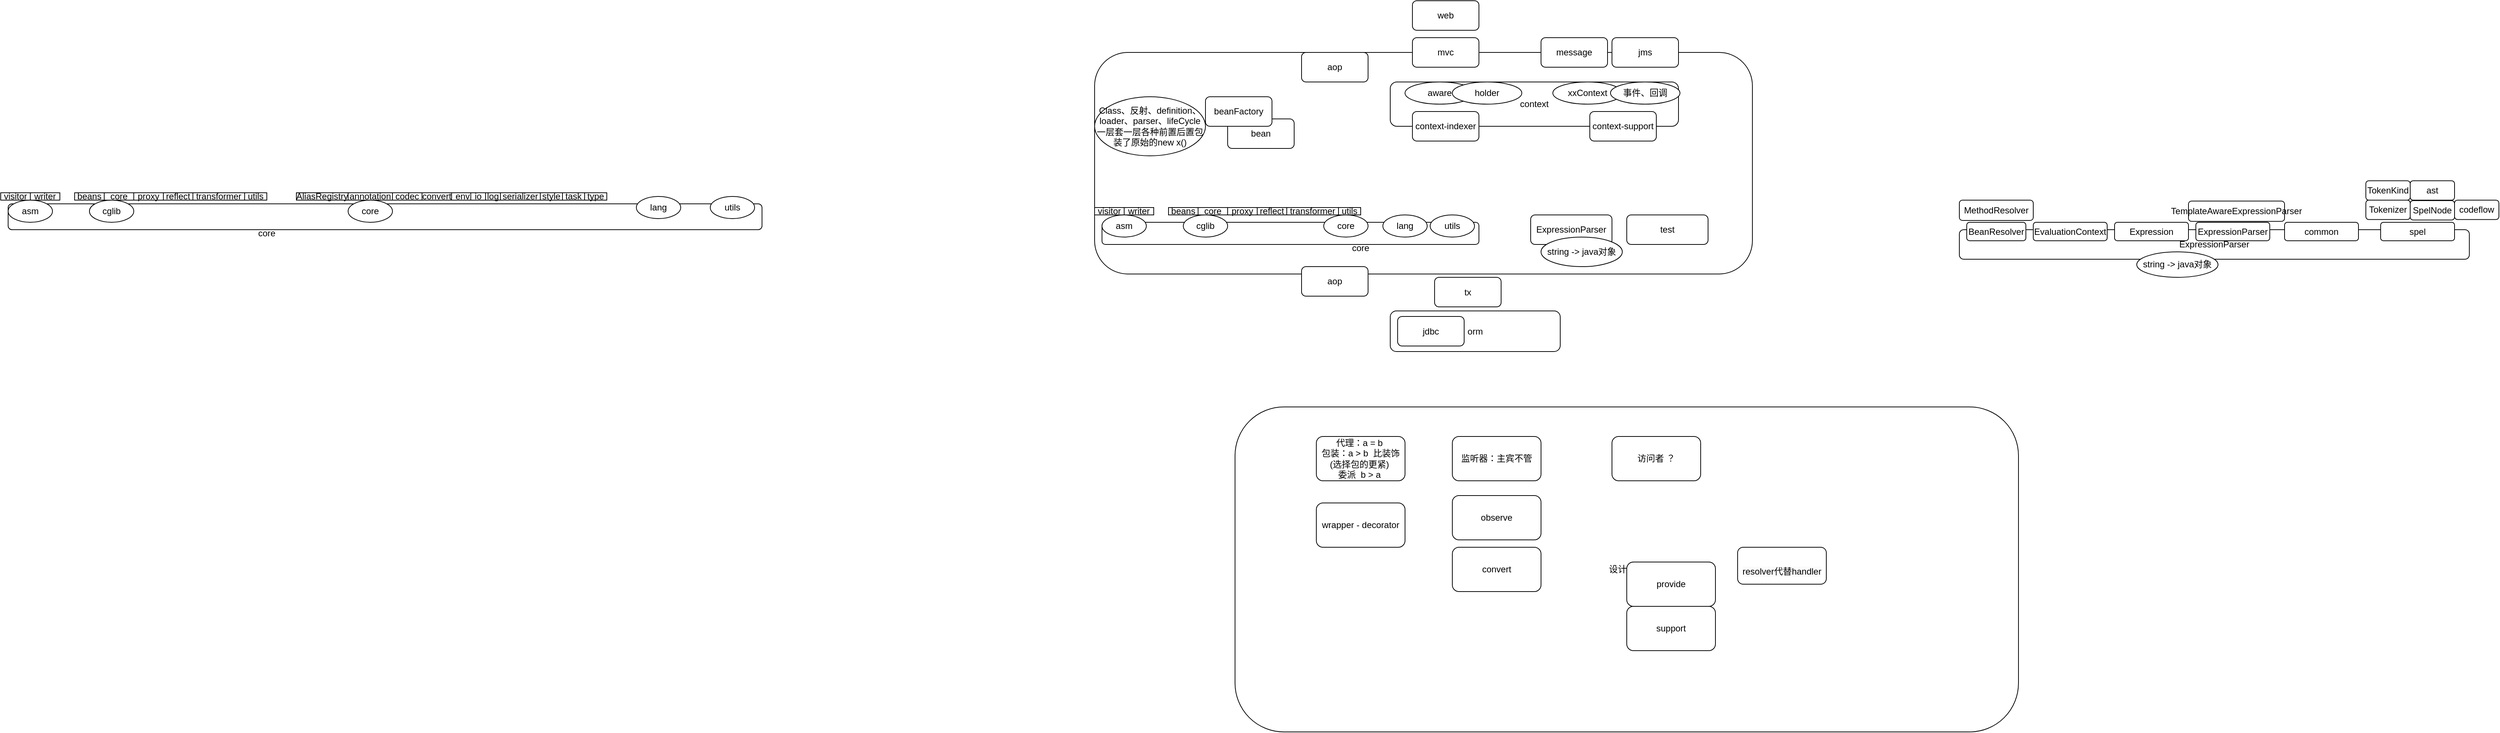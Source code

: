 <mxfile version="21.2.3" type="github">
  <diagram name="第 1 页" id="NtwjsM_fb3mV0uxdRXDD">
    <mxGraphModel dx="3020" dy="764" grid="1" gridSize="10" guides="1" tooltips="1" connect="1" arrows="1" fold="1" page="1" pageScale="1" pageWidth="827" pageHeight="1169" math="0" shadow="0">
      <root>
        <mxCell id="0" />
        <mxCell id="1" parent="0" />
        <mxCell id="8DVjuy1b9_jXpODUJ3VI-22" value="设计模式" style="rounded=1;whiteSpace=wrap;html=1;" parent="1" vertex="1">
          <mxGeometry x="30" y="720" width="1060" height="440" as="geometry" />
        </mxCell>
        <mxCell id="8DVjuy1b9_jXpODUJ3VI-24" value="" style="rounded=1;whiteSpace=wrap;html=1;" parent="1" vertex="1">
          <mxGeometry x="-160" y="240" width="890" height="300" as="geometry" />
        </mxCell>
        <mxCell id="8DVjuy1b9_jXpODUJ3VI-13" value="orm" style="rounded=1;whiteSpace=wrap;html=1;" parent="1" vertex="1">
          <mxGeometry x="240" y="590" width="230" height="55" as="geometry" />
        </mxCell>
        <mxCell id="8DVjuy1b9_jXpODUJ3VI-1" value="bean" style="rounded=1;whiteSpace=wrap;html=1;" parent="1" vertex="1">
          <mxGeometry x="20" y="330" width="90" height="40" as="geometry" />
        </mxCell>
        <mxCell id="8DVjuy1b9_jXpODUJ3VI-2" value="beanFactory" style="rounded=1;whiteSpace=wrap;html=1;" parent="1" vertex="1">
          <mxGeometry x="-10" y="300" width="90" height="40" as="geometry" />
        </mxCell>
        <mxCell id="8DVjuy1b9_jXpODUJ3VI-3" value="context" style="rounded=1;whiteSpace=wrap;html=1;" parent="1" vertex="1">
          <mxGeometry x="240" y="280" width="390" height="60" as="geometry" />
        </mxCell>
        <mxCell id="8DVjuy1b9_jXpODUJ3VI-4" value="context-indexer" style="rounded=1;whiteSpace=wrap;html=1;" parent="1" vertex="1">
          <mxGeometry x="270" y="320" width="90" height="40" as="geometry" />
        </mxCell>
        <mxCell id="8DVjuy1b9_jXpODUJ3VI-7" value="context-support" style="rounded=1;whiteSpace=wrap;html=1;" parent="1" vertex="1">
          <mxGeometry x="510" y="320" width="90" height="40" as="geometry" />
        </mxCell>
        <mxCell id="8DVjuy1b9_jXpODUJ3VI-8" value="" style="rounded=1;whiteSpace=wrap;html=1;" parent="1" vertex="1">
          <mxGeometry x="-150" y="470" width="510" height="30" as="geometry" />
        </mxCell>
        <mxCell id="8DVjuy1b9_jXpODUJ3VI-9" value="ExpressionParser" style="rounded=1;whiteSpace=wrap;html=1;" parent="1" vertex="1">
          <mxGeometry x="430" y="460" width="110" height="40" as="geometry" />
        </mxCell>
        <mxCell id="8DVjuy1b9_jXpODUJ3VI-10" value="jdbc" style="rounded=1;whiteSpace=wrap;html=1;" parent="1" vertex="1">
          <mxGeometry x="250" y="597.5" width="90" height="40" as="geometry" />
        </mxCell>
        <mxCell id="8DVjuy1b9_jXpODUJ3VI-11" value="jms" style="rounded=1;whiteSpace=wrap;html=1;" parent="1" vertex="1">
          <mxGeometry x="540" y="220" width="90" height="40" as="geometry" />
        </mxCell>
        <mxCell id="8DVjuy1b9_jXpODUJ3VI-12" value="message" style="rounded=1;whiteSpace=wrap;html=1;" parent="1" vertex="1">
          <mxGeometry x="444" y="220" width="90" height="40" as="geometry" />
        </mxCell>
        <mxCell id="8DVjuy1b9_jXpODUJ3VI-14" value="mvc" style="rounded=1;whiteSpace=wrap;html=1;" parent="1" vertex="1">
          <mxGeometry x="270" y="220" width="90" height="40" as="geometry" />
        </mxCell>
        <mxCell id="8DVjuy1b9_jXpODUJ3VI-16" value="test" style="rounded=1;whiteSpace=wrap;html=1;" parent="1" vertex="1">
          <mxGeometry x="560" y="460" width="110" height="40" as="geometry" />
        </mxCell>
        <mxCell id="8DVjuy1b9_jXpODUJ3VI-17" value="tx" style="rounded=1;whiteSpace=wrap;html=1;" parent="1" vertex="1">
          <mxGeometry x="300" y="544.5" width="90" height="40" as="geometry" />
        </mxCell>
        <mxCell id="8DVjuy1b9_jXpODUJ3VI-18" value="web" style="rounded=1;whiteSpace=wrap;html=1;" parent="1" vertex="1">
          <mxGeometry x="270" y="170" width="90" height="40" as="geometry" />
        </mxCell>
        <mxCell id="8DVjuy1b9_jXpODUJ3VI-19" value="aop" style="rounded=1;whiteSpace=wrap;html=1;" parent="1" vertex="1">
          <mxGeometry x="120" y="240" width="90" height="40" as="geometry" />
        </mxCell>
        <mxCell id="8DVjuy1b9_jXpODUJ3VI-20" value="aop" style="rounded=1;whiteSpace=wrap;html=1;" parent="1" vertex="1">
          <mxGeometry x="120" y="530" width="90" height="40" as="geometry" />
        </mxCell>
        <mxCell id="8DVjuy1b9_jXpODUJ3VI-21" value="代理：a = b&amp;nbsp;&lt;br&gt;包装：a &amp;gt; b&amp;nbsp; 比装饰(选择包的更紧)&amp;nbsp;&lt;br&gt;委派&amp;nbsp; b &amp;gt; a&amp;nbsp;" style="rounded=1;whiteSpace=wrap;html=1;" parent="1" vertex="1">
          <mxGeometry x="140" y="760" width="120" height="60" as="geometry" />
        </mxCell>
        <mxCell id="8DVjuy1b9_jXpODUJ3VI-23" value="监听器：主宾不管" style="rounded=1;whiteSpace=wrap;html=1;" parent="1" vertex="1">
          <mxGeometry x="324" y="760" width="120" height="60" as="geometry" />
        </mxCell>
        <mxCell id="8DVjuy1b9_jXpODUJ3VI-25" value="访问者 ？" style="rounded=1;whiteSpace=wrap;html=1;" parent="1" vertex="1">
          <mxGeometry x="540" y="760" width="120" height="60" as="geometry" />
        </mxCell>
        <mxCell id="8DVjuy1b9_jXpODUJ3VI-26" value="wrapper - decorator" style="rounded=1;whiteSpace=wrap;html=1;" parent="1" vertex="1">
          <mxGeometry x="140" y="850" width="120" height="60" as="geometry" />
        </mxCell>
        <mxCell id="8DVjuy1b9_jXpODUJ3VI-27" value="observe" style="rounded=1;whiteSpace=wrap;html=1;" parent="1" vertex="1">
          <mxGeometry x="324" y="840" width="120" height="60" as="geometry" />
        </mxCell>
        <mxCell id="8DVjuy1b9_jXpODUJ3VI-28" value="convert" style="rounded=1;whiteSpace=wrap;html=1;" parent="1" vertex="1">
          <mxGeometry x="324" y="910" width="120" height="60" as="geometry" />
        </mxCell>
        <mxCell id="8DVjuy1b9_jXpODUJ3VI-29" value="support" style="rounded=1;whiteSpace=wrap;html=1;" parent="1" vertex="1">
          <mxGeometry x="560" y="990" width="120" height="60" as="geometry" />
        </mxCell>
        <mxCell id="8DVjuy1b9_jXpODUJ3VI-30" value="provide" style="rounded=1;whiteSpace=wrap;html=1;" parent="1" vertex="1">
          <mxGeometry x="560" y="930" width="120" height="60" as="geometry" />
        </mxCell>
        <mxCell id="IgkVl0Ok6L5CEyOmN0SB-1" value="string -&amp;gt; java对象" style="ellipse;whiteSpace=wrap;html=1;" parent="1" vertex="1">
          <mxGeometry x="444" y="490" width="110" height="40" as="geometry" />
        </mxCell>
        <mxCell id="IgkVl0Ok6L5CEyOmN0SB-2" value="aware" style="ellipse;whiteSpace=wrap;html=1;" parent="1" vertex="1">
          <mxGeometry x="260" y="280" width="94" height="30" as="geometry" />
        </mxCell>
        <mxCell id="IgkVl0Ok6L5CEyOmN0SB-3" value="holder" style="ellipse;whiteSpace=wrap;html=1;" parent="1" vertex="1">
          <mxGeometry x="324" y="280" width="94" height="30" as="geometry" />
        </mxCell>
        <mxCell id="IgkVl0Ok6L5CEyOmN0SB-4" value="xxContext" style="ellipse;whiteSpace=wrap;html=1;" parent="1" vertex="1">
          <mxGeometry x="460" y="280" width="94" height="30" as="geometry" />
        </mxCell>
        <mxCell id="IgkVl0Ok6L5CEyOmN0SB-5" value="事件、回调" style="ellipse;whiteSpace=wrap;html=1;" parent="1" vertex="1">
          <mxGeometry x="538" y="280" width="94" height="30" as="geometry" />
        </mxCell>
        <mxCell id="IgkVl0Ok6L5CEyOmN0SB-6" value="Class、反射、definition、loader、parser、lifeCycle一层套一层各种前置后置包装了原始的new x()" style="ellipse;whiteSpace=wrap;html=1;" parent="1" vertex="1">
          <mxGeometry x="-160" y="300" width="150" height="80" as="geometry" />
        </mxCell>
        <mxCell id="6bYrUJhqg-hXXueT0Fsd-1" value="asm" style="ellipse;whiteSpace=wrap;html=1;" parent="1" vertex="1">
          <mxGeometry x="-150" y="460" width="60" height="30" as="geometry" />
        </mxCell>
        <mxCell id="6bYrUJhqg-hXXueT0Fsd-2" value="cglib" style="ellipse;whiteSpace=wrap;html=1;" parent="1" vertex="1">
          <mxGeometry x="-40" y="460" width="60" height="30" as="geometry" />
        </mxCell>
        <mxCell id="6bYrUJhqg-hXXueT0Fsd-3" value="core" style="ellipse;whiteSpace=wrap;html=1;" parent="1" vertex="1">
          <mxGeometry x="150" y="460" width="60" height="30" as="geometry" />
        </mxCell>
        <mxCell id="6bYrUJhqg-hXXueT0Fsd-4" value="lang" style="ellipse;whiteSpace=wrap;html=1;" parent="1" vertex="1">
          <mxGeometry x="230" y="460" width="60" height="30" as="geometry" />
        </mxCell>
        <mxCell id="6bYrUJhqg-hXXueT0Fsd-5" value="utils" style="ellipse;whiteSpace=wrap;html=1;" parent="1" vertex="1">
          <mxGeometry x="294" y="460" width="60" height="30" as="geometry" />
        </mxCell>
        <mxCell id="6bYrUJhqg-hXXueT0Fsd-7" value="core" style="text;html=1;strokeColor=none;fillColor=none;align=center;verticalAlign=middle;whiteSpace=wrap;rounded=0;" parent="1" vertex="1">
          <mxGeometry x="170" y="490" width="60" height="30" as="geometry" />
        </mxCell>
        <mxCell id="C8vnqu5Hma9AOiLz9f1y-1" value="visitor" style="rounded=0;whiteSpace=wrap;html=1;" parent="1" vertex="1">
          <mxGeometry x="-160" y="450" width="40" height="10" as="geometry" />
        </mxCell>
        <mxCell id="C8vnqu5Hma9AOiLz9f1y-2" value="writer" style="rounded=0;whiteSpace=wrap;html=1;" parent="1" vertex="1">
          <mxGeometry x="-120" y="450" width="40" height="10" as="geometry" />
        </mxCell>
        <mxCell id="C8vnqu5Hma9AOiLz9f1y-3" value="beans" style="rounded=0;whiteSpace=wrap;html=1;" parent="1" vertex="1">
          <mxGeometry x="-60" y="450" width="40" height="10" as="geometry" />
        </mxCell>
        <mxCell id="C8vnqu5Hma9AOiLz9f1y-4" value="core" style="rounded=0;whiteSpace=wrap;html=1;" parent="1" vertex="1">
          <mxGeometry x="-20" y="450" width="40" height="10" as="geometry" />
        </mxCell>
        <mxCell id="C8vnqu5Hma9AOiLz9f1y-5" value="proxy" style="rounded=0;whiteSpace=wrap;html=1;" parent="1" vertex="1">
          <mxGeometry x="20" y="450" width="40" height="10" as="geometry" />
        </mxCell>
        <mxCell id="C8vnqu5Hma9AOiLz9f1y-6" value="reflect" style="rounded=0;whiteSpace=wrap;html=1;" parent="1" vertex="1">
          <mxGeometry x="60" y="450" width="40" height="10" as="geometry" />
        </mxCell>
        <mxCell id="C8vnqu5Hma9AOiLz9f1y-7" value="transformer" style="rounded=0;whiteSpace=wrap;html=1;" parent="1" vertex="1">
          <mxGeometry x="100" y="450" width="70" height="10" as="geometry" />
        </mxCell>
        <mxCell id="C8vnqu5Hma9AOiLz9f1y-8" value="utils" style="rounded=0;whiteSpace=wrap;html=1;" parent="1" vertex="1">
          <mxGeometry x="170" y="450" width="30" height="10" as="geometry" />
        </mxCell>
        <mxCell id="C8vnqu5Hma9AOiLz9f1y-9" value="" style="rounded=1;whiteSpace=wrap;html=1;" parent="1" vertex="1">
          <mxGeometry x="-1630" y="445" width="1020" height="35" as="geometry" />
        </mxCell>
        <mxCell id="C8vnqu5Hma9AOiLz9f1y-10" value="asm" style="ellipse;whiteSpace=wrap;html=1;" parent="1" vertex="1">
          <mxGeometry x="-1630" y="440" width="60" height="30" as="geometry" />
        </mxCell>
        <mxCell id="C8vnqu5Hma9AOiLz9f1y-11" value="cglib" style="ellipse;whiteSpace=wrap;html=1;" parent="1" vertex="1">
          <mxGeometry x="-1520" y="440" width="60" height="30" as="geometry" />
        </mxCell>
        <mxCell id="C8vnqu5Hma9AOiLz9f1y-12" value="core" style="ellipse;whiteSpace=wrap;html=1;" parent="1" vertex="1">
          <mxGeometry x="-1170" y="440" width="60" height="30" as="geometry" />
        </mxCell>
        <mxCell id="C8vnqu5Hma9AOiLz9f1y-13" value="lang" style="ellipse;whiteSpace=wrap;html=1;" parent="1" vertex="1">
          <mxGeometry x="-780" y="435" width="60" height="30" as="geometry" />
        </mxCell>
        <mxCell id="C8vnqu5Hma9AOiLz9f1y-14" value="utils" style="ellipse;whiteSpace=wrap;html=1;" parent="1" vertex="1">
          <mxGeometry x="-680" y="435" width="60" height="30" as="geometry" />
        </mxCell>
        <mxCell id="C8vnqu5Hma9AOiLz9f1y-15" value="core" style="text;html=1;strokeColor=none;fillColor=none;align=center;verticalAlign=middle;whiteSpace=wrap;rounded=0;" parent="1" vertex="1">
          <mxGeometry x="-1310" y="470" width="60" height="30" as="geometry" />
        </mxCell>
        <mxCell id="C8vnqu5Hma9AOiLz9f1y-16" value="visitor" style="rounded=0;whiteSpace=wrap;html=1;" parent="1" vertex="1">
          <mxGeometry x="-1640" y="430" width="40" height="10" as="geometry" />
        </mxCell>
        <mxCell id="C8vnqu5Hma9AOiLz9f1y-17" value="writer" style="rounded=0;whiteSpace=wrap;html=1;" parent="1" vertex="1">
          <mxGeometry x="-1600" y="430" width="40" height="10" as="geometry" />
        </mxCell>
        <mxCell id="C8vnqu5Hma9AOiLz9f1y-18" value="beans" style="rounded=0;whiteSpace=wrap;html=1;" parent="1" vertex="1">
          <mxGeometry x="-1540" y="430" width="40" height="10" as="geometry" />
        </mxCell>
        <mxCell id="C8vnqu5Hma9AOiLz9f1y-19" value="core" style="rounded=0;whiteSpace=wrap;html=1;" parent="1" vertex="1">
          <mxGeometry x="-1500" y="430" width="40" height="10" as="geometry" />
        </mxCell>
        <mxCell id="C8vnqu5Hma9AOiLz9f1y-20" value="proxy" style="rounded=0;whiteSpace=wrap;html=1;" parent="1" vertex="1">
          <mxGeometry x="-1460" y="430" width="40" height="10" as="geometry" />
        </mxCell>
        <mxCell id="C8vnqu5Hma9AOiLz9f1y-21" value="reflect" style="rounded=0;whiteSpace=wrap;html=1;" parent="1" vertex="1">
          <mxGeometry x="-1420" y="430" width="40" height="10" as="geometry" />
        </mxCell>
        <mxCell id="C8vnqu5Hma9AOiLz9f1y-22" value="transformer" style="rounded=0;whiteSpace=wrap;html=1;" parent="1" vertex="1">
          <mxGeometry x="-1380" y="430" width="70" height="10" as="geometry" />
        </mxCell>
        <mxCell id="C8vnqu5Hma9AOiLz9f1y-23" value="utils" style="rounded=0;whiteSpace=wrap;html=1;" parent="1" vertex="1">
          <mxGeometry x="-1310" y="430" width="30" height="10" as="geometry" />
        </mxCell>
        <mxCell id="lfe7L7_-W3CcYf6JYdEf-1" value="&lt;div class=&quot;lake-content&quot;&gt;AliasRegistry&lt;/div&gt;" style="rounded=0;whiteSpace=wrap;html=1;" vertex="1" parent="1">
          <mxGeometry x="-1240" y="430" width="70" height="10" as="geometry" />
        </mxCell>
        <mxCell id="lfe7L7_-W3CcYf6JYdEf-2" value="&lt;div class=&quot;lake-content&quot;&gt;annotation&lt;/div&gt;" style="rounded=0;whiteSpace=wrap;html=1;" vertex="1" parent="1">
          <mxGeometry x="-1170" y="430" width="60" height="10" as="geometry" />
        </mxCell>
        <mxCell id="lfe7L7_-W3CcYf6JYdEf-4" value="&lt;div class=&quot;lake-content&quot;&gt;codec&lt;/div&gt;" style="rounded=0;whiteSpace=wrap;html=1;" vertex="1" parent="1">
          <mxGeometry x="-1110" y="430" width="40" height="10" as="geometry" />
        </mxCell>
        <mxCell id="lfe7L7_-W3CcYf6JYdEf-5" value="&lt;div class=&quot;lake-content&quot;&gt;convert&lt;/div&gt;" style="rounded=0;whiteSpace=wrap;html=1;" vertex="1" parent="1">
          <mxGeometry x="-1070" y="430" width="40" height="10" as="geometry" />
        </mxCell>
        <mxCell id="lfe7L7_-W3CcYf6JYdEf-6" value="&lt;div class=&quot;lake-content&quot;&gt;env&lt;/div&gt;" style="rounded=0;whiteSpace=wrap;html=1;" vertex="1" parent="1">
          <mxGeometry x="-1030" y="430" width="30" height="10" as="geometry" />
        </mxCell>
        <mxCell id="lfe7L7_-W3CcYf6JYdEf-7" value="&lt;div class=&quot;lake-content&quot;&gt;io&lt;/div&gt;" style="rounded=0;whiteSpace=wrap;html=1;" vertex="1" parent="1">
          <mxGeometry x="-1004" y="430" width="20" height="10" as="geometry" />
        </mxCell>
        <mxCell id="lfe7L7_-W3CcYf6JYdEf-8" value="&lt;div class=&quot;lake-content&quot;&gt;log&lt;/div&gt;" style="rounded=0;whiteSpace=wrap;html=1;" vertex="1" parent="1">
          <mxGeometry x="-984" y="430" width="20" height="10" as="geometry" />
        </mxCell>
        <mxCell id="lfe7L7_-W3CcYf6JYdEf-9" value="&lt;div class=&quot;lake-content&quot;&gt;serializer&lt;/div&gt;" style="rounded=0;whiteSpace=wrap;html=1;" vertex="1" parent="1">
          <mxGeometry x="-964" y="430" width="54" height="10" as="geometry" />
        </mxCell>
        <mxCell id="lfe7L7_-W3CcYf6JYdEf-10" value="&lt;div class=&quot;lake-content&quot;&gt;style&lt;/div&gt;" style="rounded=0;whiteSpace=wrap;html=1;" vertex="1" parent="1">
          <mxGeometry x="-910" y="430" width="30" height="10" as="geometry" />
        </mxCell>
        <mxCell id="lfe7L7_-W3CcYf6JYdEf-11" value="&lt;div class=&quot;lake-content&quot;&gt;task&lt;/div&gt;" style="rounded=0;whiteSpace=wrap;html=1;" vertex="1" parent="1">
          <mxGeometry x="-880" y="430" width="30" height="10" as="geometry" />
        </mxCell>
        <mxCell id="lfe7L7_-W3CcYf6JYdEf-12" value="&lt;div class=&quot;lake-content&quot;&gt;type&lt;/div&gt;" style="rounded=0;whiteSpace=wrap;html=1;" vertex="1" parent="1">
          <mxGeometry x="-850" y="430" width="30" height="10" as="geometry" />
        </mxCell>
        <mxCell id="lfe7L7_-W3CcYf6JYdEf-14" value="ExpressionParser" style="rounded=1;whiteSpace=wrap;html=1;" vertex="1" parent="1">
          <mxGeometry x="1010" y="480" width="690" height="40" as="geometry" />
        </mxCell>
        <mxCell id="lfe7L7_-W3CcYf6JYdEf-15" value="string -&amp;gt; java对象" style="ellipse;whiteSpace=wrap;html=1;" vertex="1" parent="1">
          <mxGeometry x="1250" y="510" width="110" height="34.5" as="geometry" />
        </mxCell>
        <mxCell id="lfe7L7_-W3CcYf6JYdEf-16" value="BeanResolver" style="rounded=1;whiteSpace=wrap;html=1;" vertex="1" parent="1">
          <mxGeometry x="1020" y="470" width="80" height="25" as="geometry" />
        </mxCell>
        <mxCell id="lfe7L7_-W3CcYf6JYdEf-17" value="EvaluationContext" style="rounded=1;whiteSpace=wrap;html=1;" vertex="1" parent="1">
          <mxGeometry x="1110" y="470" width="100" height="25" as="geometry" />
        </mxCell>
        <mxCell id="lfe7L7_-W3CcYf6JYdEf-18" value="Expression" style="rounded=1;whiteSpace=wrap;html=1;" vertex="1" parent="1">
          <mxGeometry x="1220" y="470" width="100" height="25" as="geometry" />
        </mxCell>
        <mxCell id="lfe7L7_-W3CcYf6JYdEf-19" value="ExpressionParser" style="rounded=1;whiteSpace=wrap;html=1;" vertex="1" parent="1">
          <mxGeometry x="1330" y="470" width="100" height="25" as="geometry" />
        </mxCell>
        <mxCell id="lfe7L7_-W3CcYf6JYdEf-20" value="MethodResolver" style="rounded=1;whiteSpace=wrap;html=1;" vertex="1" parent="1">
          <mxGeometry x="1010" y="440" width="100" height="27.5" as="geometry" />
        </mxCell>
        <mxCell id="lfe7L7_-W3CcYf6JYdEf-21" value="common" style="rounded=1;whiteSpace=wrap;html=1;" vertex="1" parent="1">
          <mxGeometry x="1450" y="470" width="100" height="25" as="geometry" />
        </mxCell>
        <mxCell id="lfe7L7_-W3CcYf6JYdEf-22" value="TemplateAwareExpressionParser" style="rounded=1;whiteSpace=wrap;html=1;" vertex="1" parent="1">
          <mxGeometry x="1320" y="441.25" width="130" height="27.5" as="geometry" />
        </mxCell>
        <mxCell id="lfe7L7_-W3CcYf6JYdEf-23" value="spel" style="rounded=1;whiteSpace=wrap;html=1;" vertex="1" parent="1">
          <mxGeometry x="1580" y="470" width="100" height="25" as="geometry" />
        </mxCell>
        <mxCell id="lfe7L7_-W3CcYf6JYdEf-24" value="Tokenizer" style="rounded=1;whiteSpace=wrap;html=1;" vertex="1" parent="1">
          <mxGeometry x="1560" y="440" width="60" height="26.25" as="geometry" />
        </mxCell>
        <mxCell id="lfe7L7_-W3CcYf6JYdEf-25" value="TokenKind" style="rounded=1;whiteSpace=wrap;html=1;" vertex="1" parent="1">
          <mxGeometry x="1560" y="413.75" width="60" height="26.25" as="geometry" />
        </mxCell>
        <mxCell id="lfe7L7_-W3CcYf6JYdEf-26" value="SpelNode" style="rounded=1;whiteSpace=wrap;html=1;" vertex="1" parent="1">
          <mxGeometry x="1620" y="440.63" width="60" height="26.25" as="geometry" />
        </mxCell>
        <mxCell id="lfe7L7_-W3CcYf6JYdEf-27" value="ast" style="rounded=1;whiteSpace=wrap;html=1;" vertex="1" parent="1">
          <mxGeometry x="1620" y="413.75" width="60" height="26.25" as="geometry" />
        </mxCell>
        <mxCell id="lfe7L7_-W3CcYf6JYdEf-28" value="codeflow" style="rounded=1;whiteSpace=wrap;html=1;" vertex="1" parent="1">
          <mxGeometry x="1680" y="440" width="60" height="26.25" as="geometry" />
        </mxCell>
        <mxCell id="lfe7L7_-W3CcYf6JYdEf-30" value="&lt;br&gt;&lt;span style=&quot;color: rgb(0, 0, 0); font-family: Helvetica; font-size: 12px; font-style: normal; font-variant-ligatures: normal; font-variant-caps: normal; font-weight: 400; letter-spacing: normal; orphans: 2; text-align: center; text-indent: 0px; text-transform: none; widows: 2; word-spacing: 0px; -webkit-text-stroke-width: 0px; background-color: rgb(251, 251, 251); text-decoration-thickness: initial; text-decoration-style: initial; text-decoration-color: initial; float: none; display: inline !important;&quot;&gt;resolver代替handler&lt;br&gt;&lt;/span&gt;" style="rounded=1;whiteSpace=wrap;html=1;" vertex="1" parent="1">
          <mxGeometry x="710" y="910" width="120" height="50" as="geometry" />
        </mxCell>
      </root>
    </mxGraphModel>
  </diagram>
</mxfile>
